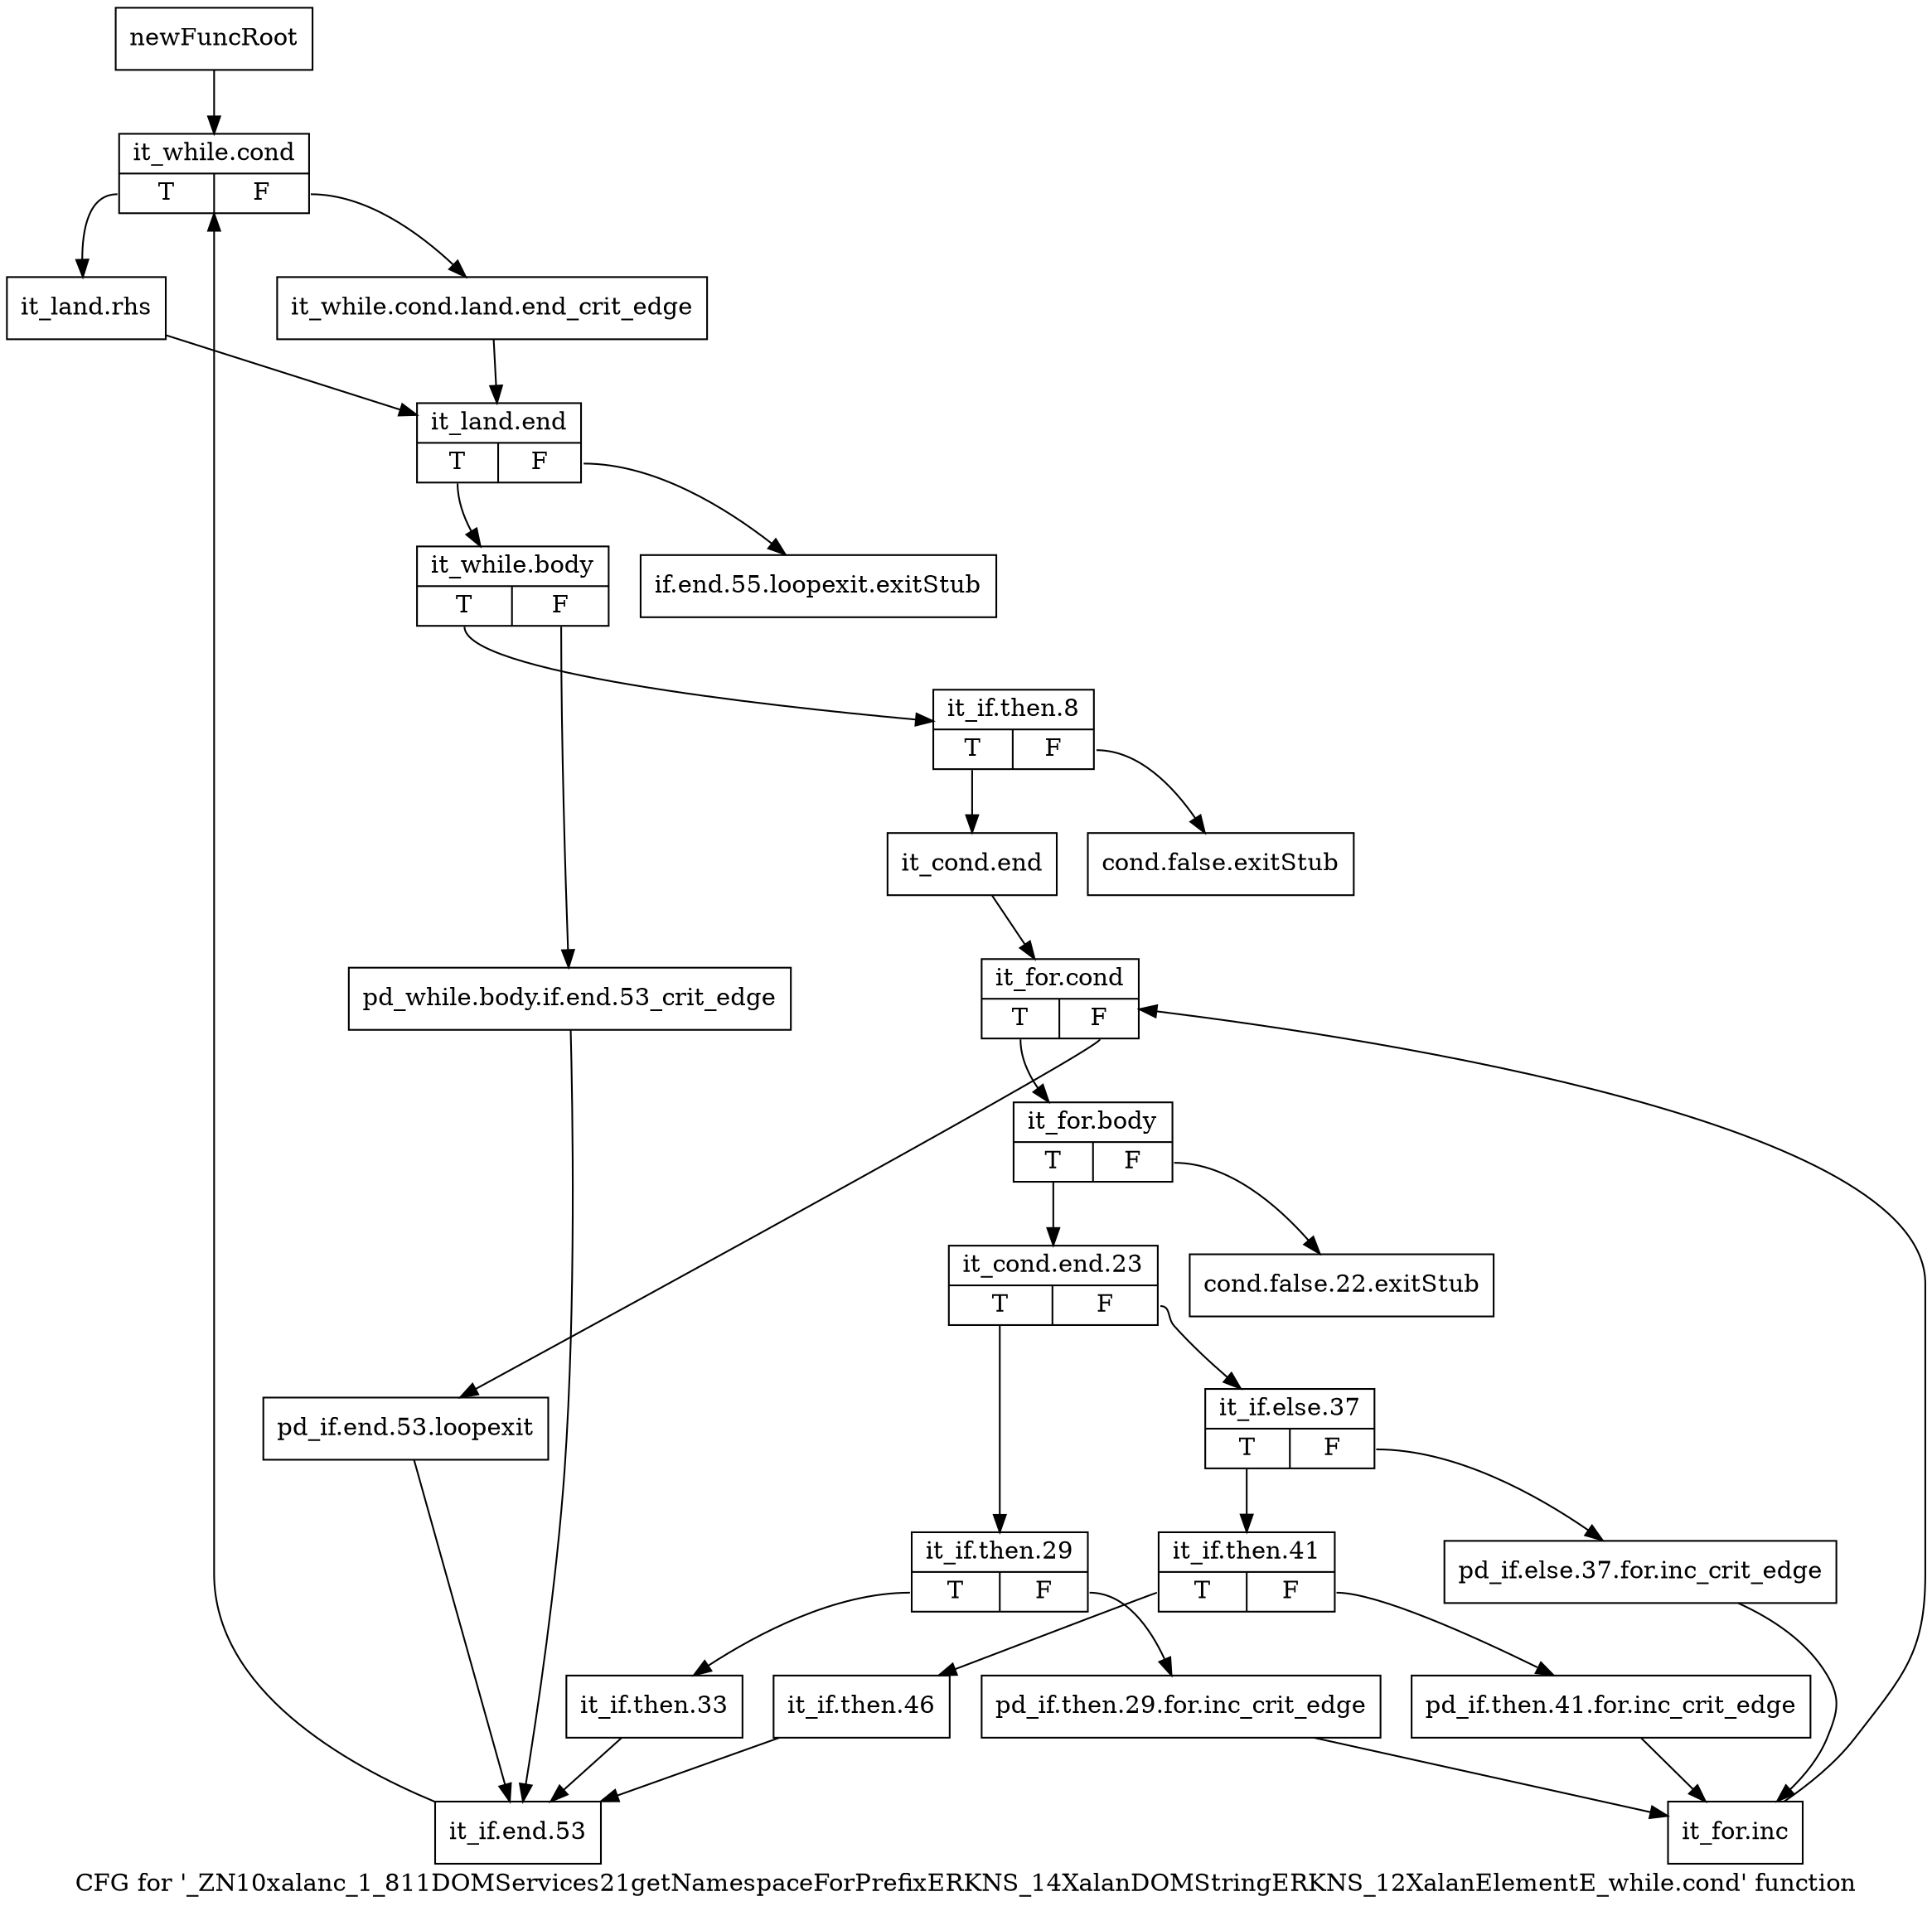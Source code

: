 digraph "CFG for '_ZN10xalanc_1_811DOMServices21getNamespaceForPrefixERKNS_14XalanDOMStringERKNS_12XalanElementE_while.cond' function" {
	label="CFG for '_ZN10xalanc_1_811DOMServices21getNamespaceForPrefixERKNS_14XalanDOMStringERKNS_12XalanElementE_while.cond' function";

	Node0x9cbc3d0 [shape=record,label="{newFuncRoot}"];
	Node0x9cbc3d0 -> Node0x9cc2dc0;
	Node0x9cc2cd0 [shape=record,label="{if.end.55.loopexit.exitStub}"];
	Node0x9cc2d20 [shape=record,label="{cond.false.exitStub}"];
	Node0x9cc2d70 [shape=record,label="{cond.false.22.exitStub}"];
	Node0x9cc2dc0 [shape=record,label="{it_while.cond|{<s0>T|<s1>F}}"];
	Node0x9cc2dc0:s0 -> Node0x9cc2e60;
	Node0x9cc2dc0:s1 -> Node0x9cc2e10;
	Node0x9cc2e10 [shape=record,label="{it_while.cond.land.end_crit_edge}"];
	Node0x9cc2e10 -> Node0x9cc2eb0;
	Node0x9cc2e60 [shape=record,label="{it_land.rhs}"];
	Node0x9cc2e60 -> Node0x9cc2eb0;
	Node0x9cc2eb0 [shape=record,label="{it_land.end|{<s0>T|<s1>F}}"];
	Node0x9cc2eb0:s0 -> Node0x9cc2f00;
	Node0x9cc2eb0:s1 -> Node0x9cc2cd0;
	Node0x9cc2f00 [shape=record,label="{it_while.body|{<s0>T|<s1>F}}"];
	Node0x9cc2f00:s0 -> Node0x9cc2fa0;
	Node0x9cc2f00:s1 -> Node0x9cc2f50;
	Node0x9cc2f50 [shape=record,label="{pd_while.body.if.end.53_crit_edge}"];
	Node0x9cc2f50 -> Node0x9cc3450;
	Node0x9cc2fa0 [shape=record,label="{it_if.then.8|{<s0>T|<s1>F}}"];
	Node0x9cc2fa0:s0 -> Node0x9cc2ff0;
	Node0x9cc2fa0:s1 -> Node0x9cc2d20;
	Node0x9cc2ff0 [shape=record,label="{it_cond.end}"];
	Node0x9cc2ff0 -> Node0x9cc3040;
	Node0x9cc3040 [shape=record,label="{it_for.cond|{<s0>T|<s1>F}}"];
	Node0x9cc3040:s0 -> Node0x9cc30e0;
	Node0x9cc3040:s1 -> Node0x9cc3090;
	Node0x9cc3090 [shape=record,label="{pd_if.end.53.loopexit}"];
	Node0x9cc3090 -> Node0x9cc3450;
	Node0x9cc30e0 [shape=record,label="{it_for.body|{<s0>T|<s1>F}}"];
	Node0x9cc30e0:s0 -> Node0x9cc3130;
	Node0x9cc30e0:s1 -> Node0x9cc2d70;
	Node0x9cc3130 [shape=record,label="{it_cond.end.23|{<s0>T|<s1>F}}"];
	Node0x9cc3130:s0 -> Node0x9cc3310;
	Node0x9cc3130:s1 -> Node0x9cc3180;
	Node0x9cc3180 [shape=record,label="{it_if.else.37|{<s0>T|<s1>F}}"];
	Node0x9cc3180:s0 -> Node0x9cc3220;
	Node0x9cc3180:s1 -> Node0x9cc31d0;
	Node0x9cc31d0 [shape=record,label="{pd_if.else.37.for.inc_crit_edge}"];
	Node0x9cc31d0 -> Node0x9cc33b0;
	Node0x9cc3220 [shape=record,label="{it_if.then.41|{<s0>T|<s1>F}}"];
	Node0x9cc3220:s0 -> Node0x9cc32c0;
	Node0x9cc3220:s1 -> Node0x9cc3270;
	Node0x9cc3270 [shape=record,label="{pd_if.then.41.for.inc_crit_edge}"];
	Node0x9cc3270 -> Node0x9cc33b0;
	Node0x9cc32c0 [shape=record,label="{it_if.then.46}"];
	Node0x9cc32c0 -> Node0x9cc3450;
	Node0x9cc3310 [shape=record,label="{it_if.then.29|{<s0>T|<s1>F}}"];
	Node0x9cc3310:s0 -> Node0x9cc3400;
	Node0x9cc3310:s1 -> Node0x9cc3360;
	Node0x9cc3360 [shape=record,label="{pd_if.then.29.for.inc_crit_edge}"];
	Node0x9cc3360 -> Node0x9cc33b0;
	Node0x9cc33b0 [shape=record,label="{it_for.inc}"];
	Node0x9cc33b0 -> Node0x9cc3040;
	Node0x9cc3400 [shape=record,label="{it_if.then.33}"];
	Node0x9cc3400 -> Node0x9cc3450;
	Node0x9cc3450 [shape=record,label="{it_if.end.53}"];
	Node0x9cc3450 -> Node0x9cc2dc0;
}
